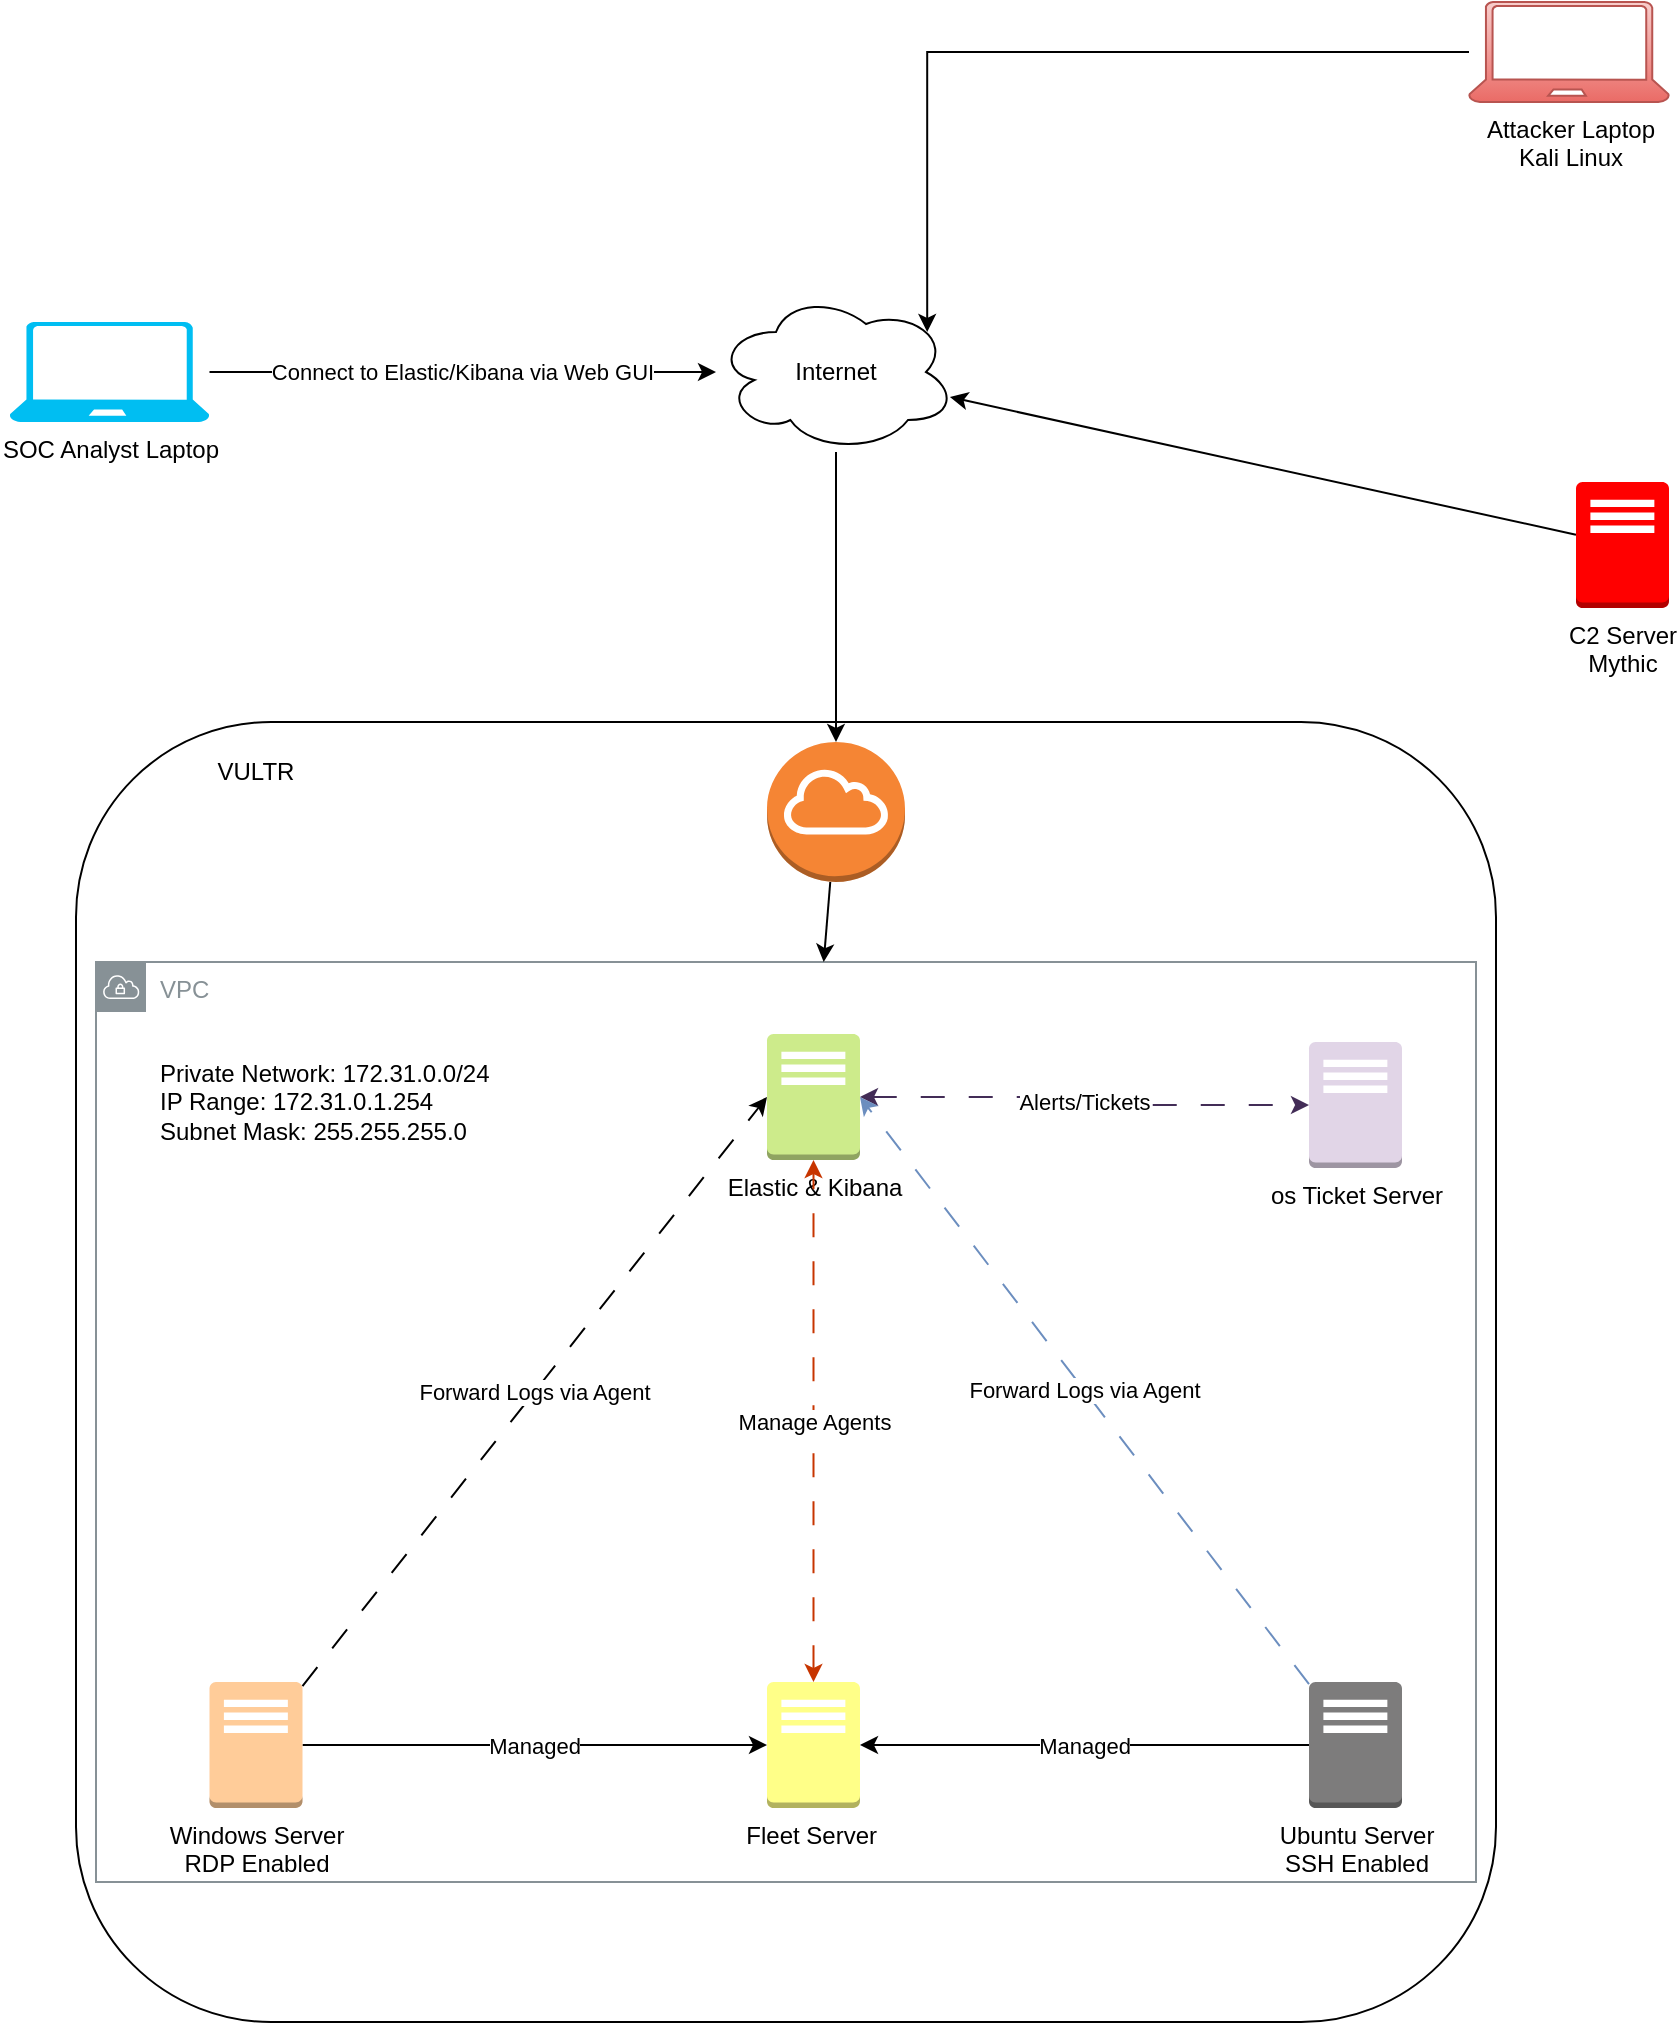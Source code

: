 <mxfile version="24.7.13">
  <diagram name="Page-1" id="nOm9-S5PMhYRlUPodgHl">
    <mxGraphModel dx="1900" dy="1656" grid="1" gridSize="10" guides="1" tooltips="1" connect="1" arrows="1" fold="1" page="1" pageScale="1" pageWidth="850" pageHeight="1100" math="0" shadow="0">
      <root>
        <mxCell id="0" />
        <mxCell id="1" parent="0" />
        <mxCell id="eurOQFXc4JgdHm2DPOrs-7" value="" style="rounded=1;whiteSpace=wrap;html=1;" vertex="1" parent="1">
          <mxGeometry x="30" y="150" width="710" height="650" as="geometry" />
        </mxCell>
        <mxCell id="eurOQFXc4JgdHm2DPOrs-9" value="VPC" style="sketch=0;outlineConnect=0;gradientColor=none;html=1;whiteSpace=wrap;fontSize=12;fontStyle=0;shape=mxgraph.aws4.group;grIcon=mxgraph.aws4.group_vpc;strokeColor=#879196;fillColor=none;verticalAlign=top;align=left;spacingLeft=30;fontColor=#879196;dashed=0;" vertex="1" parent="1">
          <mxGeometry x="40" y="270" width="690" height="460" as="geometry" />
        </mxCell>
        <mxCell id="eurOQFXc4JgdHm2DPOrs-11" value="Managed" style="edgeStyle=orthogonalEdgeStyle;rounded=0;orthogonalLoop=1;jettySize=auto;html=1;" edge="1" parent="1" source="eurOQFXc4JgdHm2DPOrs-1" target="eurOQFXc4JgdHm2DPOrs-5">
          <mxGeometry relative="1" as="geometry" />
        </mxCell>
        <mxCell id="eurOQFXc4JgdHm2DPOrs-1" value="Ubuntu Server&lt;div&gt;SSH Enabled&lt;/div&gt;" style="outlineConnect=0;dashed=0;verticalLabelPosition=bottom;verticalAlign=top;align=center;html=1;shape=mxgraph.aws3.traditional_server;fillColor=#7D7C7C;gradientColor=none;" vertex="1" parent="1">
          <mxGeometry x="646.5" y="630" width="46.5" height="63" as="geometry" />
        </mxCell>
        <mxCell id="eurOQFXc4JgdHm2DPOrs-33" style="rounded=0;orthogonalLoop=1;jettySize=auto;html=1;" edge="1" parent="1" source="eurOQFXc4JgdHm2DPOrs-2" target="eurOQFXc4JgdHm2DPOrs-25">
          <mxGeometry relative="1" as="geometry" />
        </mxCell>
        <mxCell id="eurOQFXc4JgdHm2DPOrs-2" value="C2 Server&lt;div&gt;Mythic&lt;/div&gt;" style="outlineConnect=0;dashed=0;verticalLabelPosition=bottom;verticalAlign=top;align=center;html=1;shape=mxgraph.aws3.traditional_server;fillColor=#FF0000;gradientColor=none;" vertex="1" parent="1">
          <mxGeometry x="780" y="30" width="46.5" height="63" as="geometry" />
        </mxCell>
        <mxCell id="eurOQFXc4JgdHm2DPOrs-16" value="Alerts/Tickets" style="edgeStyle=orthogonalEdgeStyle;rounded=0;orthogonalLoop=1;jettySize=auto;html=1;startArrow=classic;startFill=1;fillColor=#76608a;strokeColor=#432D57;dashed=1;dashPattern=12 12;" edge="1" parent="1" source="eurOQFXc4JgdHm2DPOrs-3" target="eurOQFXc4JgdHm2DPOrs-6">
          <mxGeometry relative="1" as="geometry" />
        </mxCell>
        <mxCell id="eurOQFXc4JgdHm2DPOrs-3" value="Elastic &amp;amp; Kibana" style="outlineConnect=0;dashed=0;verticalLabelPosition=bottom;verticalAlign=top;align=center;html=1;shape=mxgraph.aws3.traditional_server;fillColor=#cdeb8b;strokeColor=#36393d;" vertex="1" parent="1">
          <mxGeometry x="375.5" y="306" width="46.5" height="63" as="geometry" />
        </mxCell>
        <mxCell id="eurOQFXc4JgdHm2DPOrs-10" value="Managed" style="edgeStyle=orthogonalEdgeStyle;rounded=0;orthogonalLoop=1;jettySize=auto;html=1;" edge="1" parent="1" source="eurOQFXc4JgdHm2DPOrs-4" target="eurOQFXc4JgdHm2DPOrs-5">
          <mxGeometry relative="1" as="geometry" />
        </mxCell>
        <mxCell id="eurOQFXc4JgdHm2DPOrs-4" value="Windows Server&lt;div&gt;RDP Enabled&lt;/div&gt;" style="outlineConnect=0;dashed=0;verticalLabelPosition=bottom;verticalAlign=top;align=center;html=1;shape=mxgraph.aws3.traditional_server;fillColor=#ffcc99;strokeColor=#36393d;" vertex="1" parent="1">
          <mxGeometry x="96.75" y="630" width="46.5" height="63" as="geometry" />
        </mxCell>
        <mxCell id="eurOQFXc4JgdHm2DPOrs-19" value="Manage Agents" style="edgeStyle=orthogonalEdgeStyle;rounded=0;orthogonalLoop=1;jettySize=auto;html=1;startArrow=classic;startFill=1;dashed=1;fillColor=#fa6800;strokeColor=#C73500;dashPattern=12 12;" edge="1" parent="1" source="eurOQFXc4JgdHm2DPOrs-5" target="eurOQFXc4JgdHm2DPOrs-3">
          <mxGeometry relative="1" as="geometry" />
        </mxCell>
        <mxCell id="eurOQFXc4JgdHm2DPOrs-5" value="Fleet Server&amp;nbsp;" style="outlineConnect=0;dashed=0;verticalLabelPosition=bottom;verticalAlign=top;align=center;html=1;shape=mxgraph.aws3.traditional_server;fillColor=#ffff88;strokeColor=#36393d;" vertex="1" parent="1">
          <mxGeometry x="375.5" y="630" width="46.5" height="63" as="geometry" />
        </mxCell>
        <mxCell id="eurOQFXc4JgdHm2DPOrs-6" value="os Ticket Server" style="outlineConnect=0;dashed=0;verticalLabelPosition=bottom;verticalAlign=top;align=center;html=1;shape=mxgraph.aws3.traditional_server;fillColor=#e1d5e7;strokeColor=#9673a6;" vertex="1" parent="1">
          <mxGeometry x="646.5" y="310" width="46.5" height="63" as="geometry" />
        </mxCell>
        <mxCell id="eurOQFXc4JgdHm2DPOrs-8" value="VULTR" style="text;html=1;align=center;verticalAlign=middle;whiteSpace=wrap;rounded=0;" vertex="1" parent="1">
          <mxGeometry x="90" y="160" width="60" height="30" as="geometry" />
        </mxCell>
        <mxCell id="eurOQFXc4JgdHm2DPOrs-20" value="Forward Logs via Agent" style="rounded=0;orthogonalLoop=1;jettySize=auto;html=1;entryX=0;entryY=0.5;entryDx=0;entryDy=0;entryPerimeter=0;dashed=1;dashPattern=12 12;" edge="1" parent="1" source="eurOQFXc4JgdHm2DPOrs-4" target="eurOQFXc4JgdHm2DPOrs-3">
          <mxGeometry relative="1" as="geometry" />
        </mxCell>
        <mxCell id="eurOQFXc4JgdHm2DPOrs-21" value="Forward Logs via Agent" style="rounded=0;orthogonalLoop=1;jettySize=auto;html=1;entryX=1;entryY=0.5;entryDx=0;entryDy=0;entryPerimeter=0;fillColor=#dae8fc;gradientColor=#7ea6e0;strokeColor=#6c8ebf;dashed=1;dashPattern=12 12;" edge="1" parent="1" source="eurOQFXc4JgdHm2DPOrs-1" target="eurOQFXc4JgdHm2DPOrs-3">
          <mxGeometry relative="1" as="geometry" />
        </mxCell>
        <mxCell id="eurOQFXc4JgdHm2DPOrs-22" value="&lt;div style=&quot;&quot;&gt;&lt;span style=&quot;background-color: initial;&quot;&gt;Private Network: 172.31.0.0/24&lt;/span&gt;&lt;/div&gt;&lt;div&gt;IP Range: 172.31.0.1.254&lt;/div&gt;&lt;div&gt;Subnet Mask: 255.255.255.0&lt;/div&gt;" style="text;html=1;align=left;verticalAlign=middle;whiteSpace=wrap;rounded=0;" vertex="1" parent="1">
          <mxGeometry x="70" y="306" width="170" height="67" as="geometry" />
        </mxCell>
        <mxCell id="eurOQFXc4JgdHm2DPOrs-29" style="rounded=0;orthogonalLoop=1;jettySize=auto;html=1;" edge="1" parent="1" source="eurOQFXc4JgdHm2DPOrs-23" target="eurOQFXc4JgdHm2DPOrs-9">
          <mxGeometry relative="1" as="geometry" />
        </mxCell>
        <mxCell id="eurOQFXc4JgdHm2DPOrs-23" value="" style="outlineConnect=0;dashed=0;verticalLabelPosition=bottom;verticalAlign=top;align=center;html=1;shape=mxgraph.aws3.internet_gateway;fillColor=#F58534;gradientColor=none;" vertex="1" parent="1">
          <mxGeometry x="375.5" y="160" width="69" height="70" as="geometry" />
        </mxCell>
        <mxCell id="eurOQFXc4JgdHm2DPOrs-25" value="Internet" style="ellipse;shape=cloud;whiteSpace=wrap;html=1;" vertex="1" parent="1">
          <mxGeometry x="350" y="-65" width="120" height="80" as="geometry" />
        </mxCell>
        <mxCell id="eurOQFXc4JgdHm2DPOrs-26" style="edgeStyle=orthogonalEdgeStyle;rounded=0;orthogonalLoop=1;jettySize=auto;html=1;entryX=0.5;entryY=0;entryDx=0;entryDy=0;entryPerimeter=0;" edge="1" parent="1" source="eurOQFXc4JgdHm2DPOrs-25" target="eurOQFXc4JgdHm2DPOrs-23">
          <mxGeometry relative="1" as="geometry" />
        </mxCell>
        <mxCell id="eurOQFXc4JgdHm2DPOrs-31" value="Connect to Elastic/Kibana via Web GUI" style="edgeStyle=orthogonalEdgeStyle;rounded=0;orthogonalLoop=1;jettySize=auto;html=1;" edge="1" parent="1" source="eurOQFXc4JgdHm2DPOrs-30" target="eurOQFXc4JgdHm2DPOrs-25">
          <mxGeometry relative="1" as="geometry" />
        </mxCell>
        <mxCell id="eurOQFXc4JgdHm2DPOrs-30" value="SOC Analyst Laptop" style="verticalLabelPosition=bottom;html=1;verticalAlign=top;align=center;strokeColor=none;fillColor=#00BEF2;shape=mxgraph.azure.laptop;pointerEvents=1;" vertex="1" parent="1">
          <mxGeometry x="-3.25" y="-50" width="100" height="50" as="geometry" />
        </mxCell>
        <mxCell id="eurOQFXc4JgdHm2DPOrs-32" value="Attacker Laptop&lt;div&gt;Kali Linux&lt;/div&gt;" style="verticalLabelPosition=bottom;html=1;verticalAlign=top;align=center;strokeColor=#b85450;fillColor=#f8cecc;shape=mxgraph.azure.laptop;pointerEvents=1;gradientColor=#ea6b66;" vertex="1" parent="1">
          <mxGeometry x="726.5" y="-210" width="100" height="50" as="geometry" />
        </mxCell>
        <mxCell id="eurOQFXc4JgdHm2DPOrs-34" style="edgeStyle=orthogonalEdgeStyle;rounded=0;orthogonalLoop=1;jettySize=auto;html=1;entryX=0.88;entryY=0.25;entryDx=0;entryDy=0;entryPerimeter=0;" edge="1" parent="1" source="eurOQFXc4JgdHm2DPOrs-32" target="eurOQFXc4JgdHm2DPOrs-25">
          <mxGeometry relative="1" as="geometry" />
        </mxCell>
      </root>
    </mxGraphModel>
  </diagram>
</mxfile>
